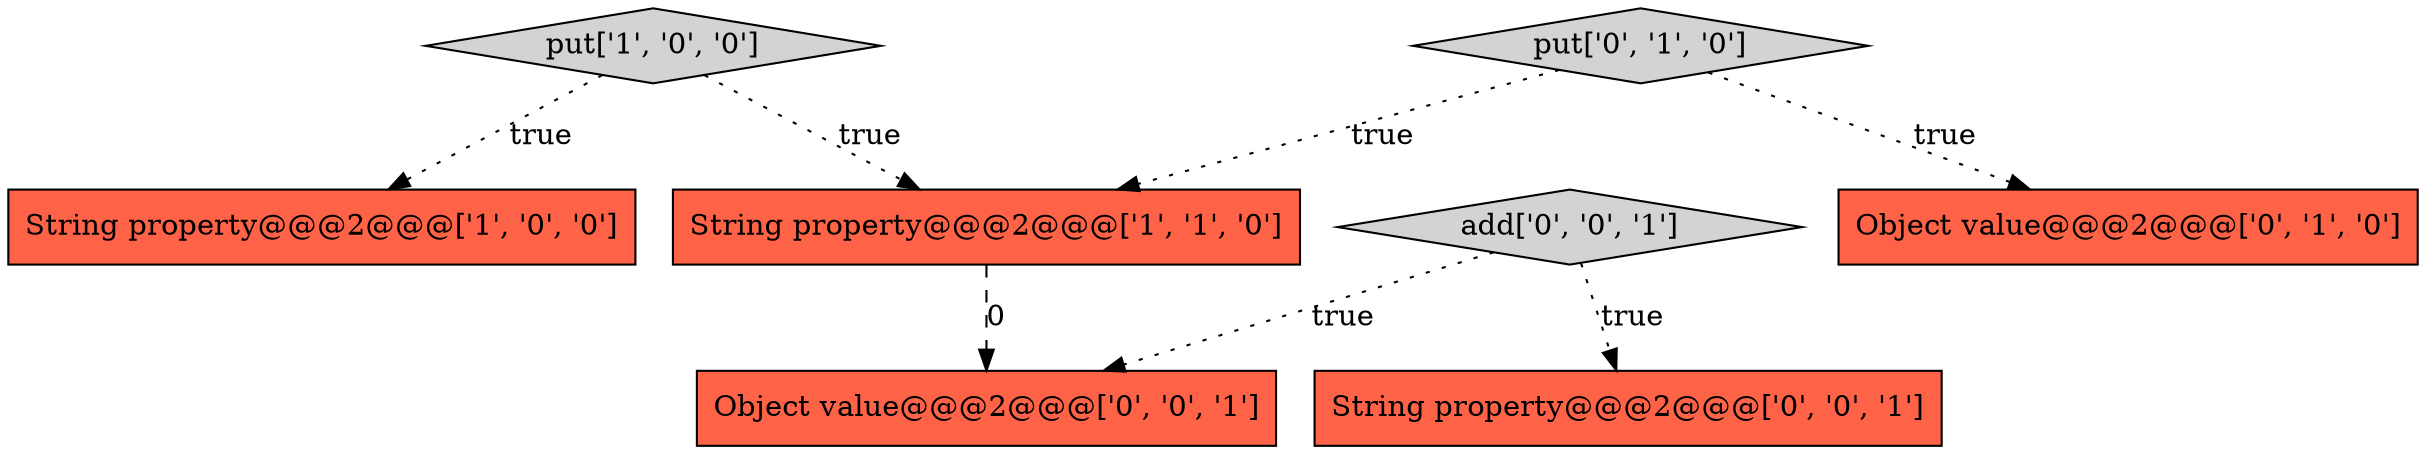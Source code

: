 digraph {
1 [style = filled, label = "put['1', '0', '0']", fillcolor = lightgray, shape = diamond image = "AAA0AAABBB1BBB"];
4 [style = filled, label = "put['0', '1', '0']", fillcolor = lightgray, shape = diamond image = "AAA0AAABBB2BBB"];
3 [style = filled, label = "Object value@@@2@@@['0', '1', '0']", fillcolor = tomato, shape = box image = "AAA0AAABBB2BBB"];
2 [style = filled, label = "String property@@@2@@@['1', '1', '0']", fillcolor = tomato, shape = box image = "AAA0AAABBB1BBB"];
6 [style = filled, label = "String property@@@2@@@['0', '0', '1']", fillcolor = tomato, shape = box image = "AAA0AAABBB3BBB"];
0 [style = filled, label = "String property@@@2@@@['1', '0', '0']", fillcolor = tomato, shape = box image = "AAA0AAABBB1BBB"];
5 [style = filled, label = "add['0', '0', '1']", fillcolor = lightgray, shape = diamond image = "AAA0AAABBB3BBB"];
7 [style = filled, label = "Object value@@@2@@@['0', '0', '1']", fillcolor = tomato, shape = box image = "AAA0AAABBB3BBB"];
1->2 [style = dotted, label="true"];
5->6 [style = dotted, label="true"];
2->7 [style = dashed, label="0"];
5->7 [style = dotted, label="true"];
4->3 [style = dotted, label="true"];
1->0 [style = dotted, label="true"];
4->2 [style = dotted, label="true"];
}

